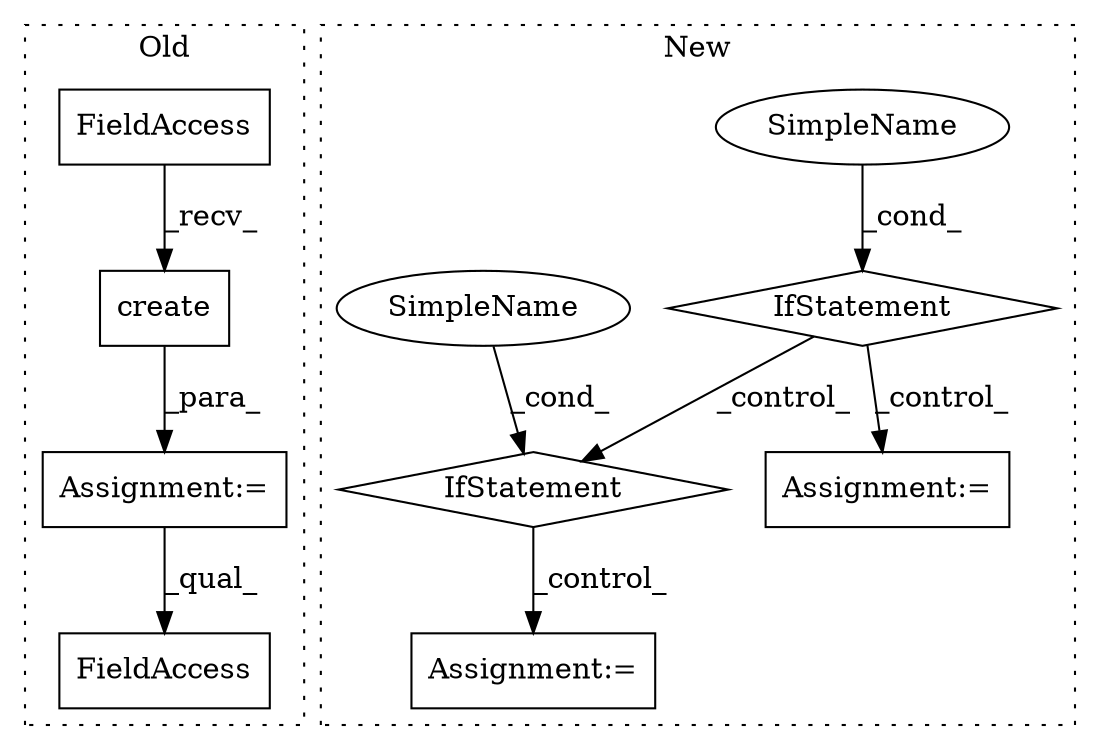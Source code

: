 digraph G {
subgraph cluster0 {
1 [label="create" a="32" s="1688,1752" l="7,1" shape="box"];
3 [label="Assignment:=" a="7" s="1668" l="1" shape="box"];
4 [label="FieldAccess" a="22" s="1669" l="18" shape="box"];
8 [label="FieldAccess" a="22" s="1819" l="18" shape="box"];
label = "Old";
style="dotted";
}
subgraph cluster1 {
2 [label="IfStatement" a="25" s="4847,4862" l="4,2" shape="diamond"];
5 [label="Assignment:=" a="7" s="4998" l="1" shape="box"];
6 [label="SimpleName" a="42" s="" l="" shape="ellipse"];
7 [label="Assignment:=" a="7" s="5130,5229" l="57,2" shape="box"];
9 [label="IfStatement" a="25" s="4937,4981" l="8,2" shape="diamond"];
10 [label="SimpleName" a="42" s="" l="" shape="ellipse"];
label = "New";
style="dotted";
}
1 -> 3 [label="_para_"];
2 -> 7 [label="_control_"];
2 -> 9 [label="_control_"];
3 -> 8 [label="_qual_"];
4 -> 1 [label="_recv_"];
6 -> 2 [label="_cond_"];
9 -> 5 [label="_control_"];
10 -> 9 [label="_cond_"];
}
